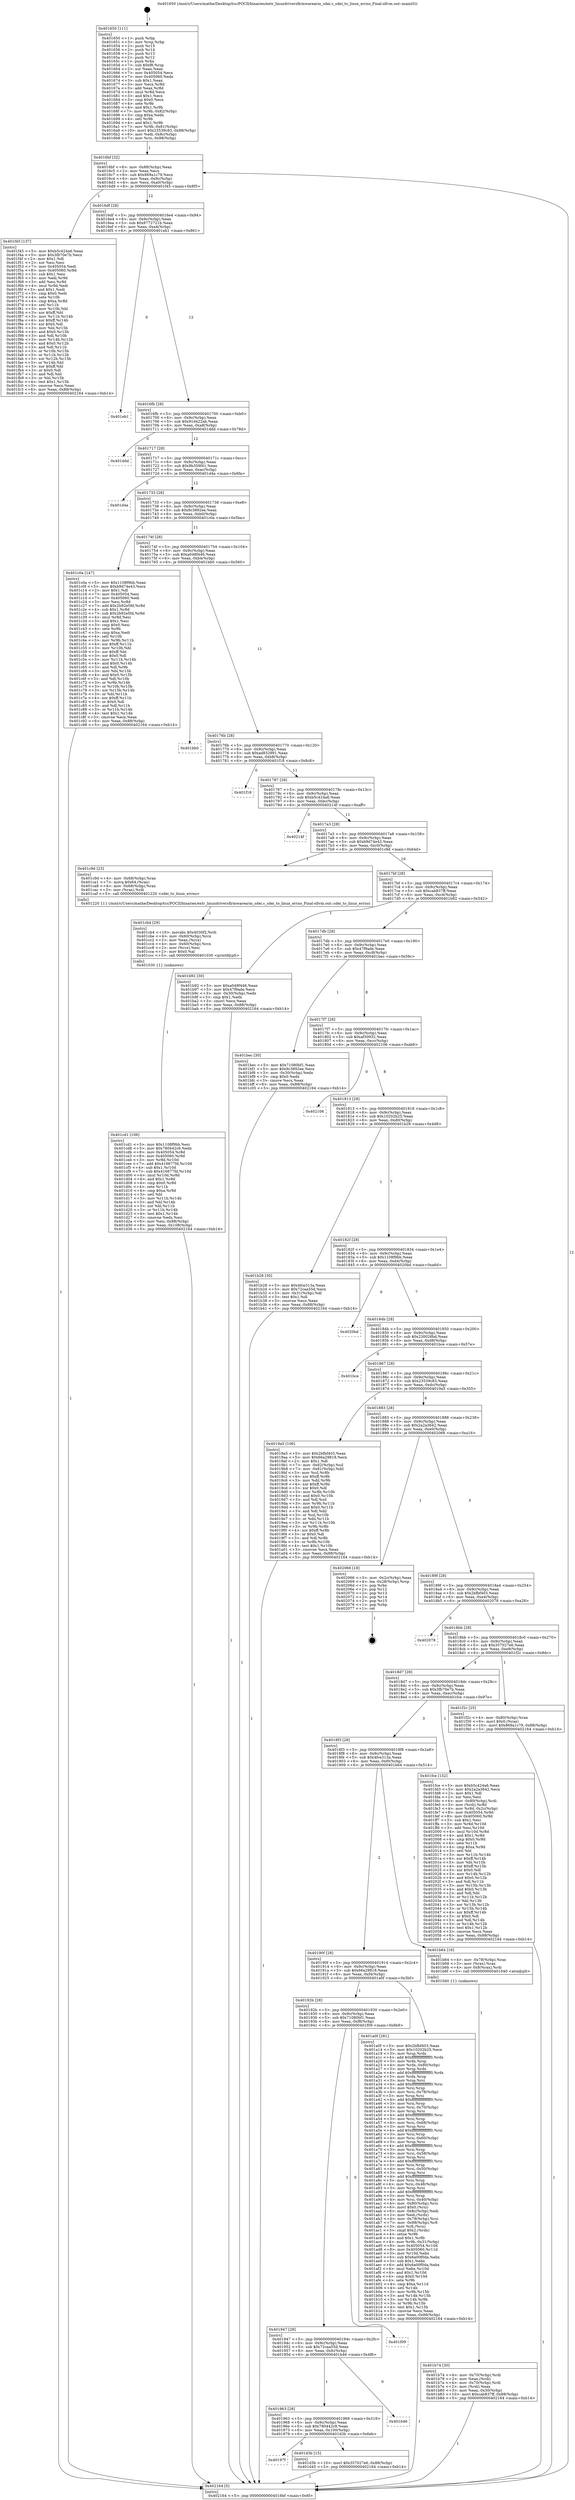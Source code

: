 digraph "0x401650" {
  label = "0x401650 (/mnt/c/Users/mathe/Desktop/tcc/POCII/binaries/extr_linuxdriversfirmwarearm_sdei.c_sdei_to_linux_errno_Final-ollvm.out::main(0))"
  labelloc = "t"
  node[shape=record]

  Entry [label="",width=0.3,height=0.3,shape=circle,fillcolor=black,style=filled]
  "0x4016bf" [label="{
     0x4016bf [32]\l
     | [instrs]\l
     &nbsp;&nbsp;0x4016bf \<+6\>: mov -0x88(%rbp),%eax\l
     &nbsp;&nbsp;0x4016c5 \<+2\>: mov %eax,%ecx\l
     &nbsp;&nbsp;0x4016c7 \<+6\>: sub $0x869a1c79,%ecx\l
     &nbsp;&nbsp;0x4016cd \<+6\>: mov %eax,-0x9c(%rbp)\l
     &nbsp;&nbsp;0x4016d3 \<+6\>: mov %ecx,-0xa0(%rbp)\l
     &nbsp;&nbsp;0x4016d9 \<+6\>: je 0000000000401f45 \<main+0x8f5\>\l
  }"]
  "0x401f45" [label="{
     0x401f45 [137]\l
     | [instrs]\l
     &nbsp;&nbsp;0x401f45 \<+5\>: mov $0xb5c424a6,%eax\l
     &nbsp;&nbsp;0x401f4a \<+5\>: mov $0x3fb70e7b,%ecx\l
     &nbsp;&nbsp;0x401f4f \<+2\>: mov $0x1,%dl\l
     &nbsp;&nbsp;0x401f51 \<+2\>: xor %esi,%esi\l
     &nbsp;&nbsp;0x401f53 \<+7\>: mov 0x405054,%edi\l
     &nbsp;&nbsp;0x401f5a \<+8\>: mov 0x405060,%r8d\l
     &nbsp;&nbsp;0x401f62 \<+3\>: sub $0x1,%esi\l
     &nbsp;&nbsp;0x401f65 \<+3\>: mov %edi,%r9d\l
     &nbsp;&nbsp;0x401f68 \<+3\>: add %esi,%r9d\l
     &nbsp;&nbsp;0x401f6b \<+4\>: imul %r9d,%edi\l
     &nbsp;&nbsp;0x401f6f \<+3\>: and $0x1,%edi\l
     &nbsp;&nbsp;0x401f72 \<+3\>: cmp $0x0,%edi\l
     &nbsp;&nbsp;0x401f75 \<+4\>: sete %r10b\l
     &nbsp;&nbsp;0x401f79 \<+4\>: cmp $0xa,%r8d\l
     &nbsp;&nbsp;0x401f7d \<+4\>: setl %r11b\l
     &nbsp;&nbsp;0x401f81 \<+3\>: mov %r10b,%bl\l
     &nbsp;&nbsp;0x401f84 \<+3\>: xor $0xff,%bl\l
     &nbsp;&nbsp;0x401f87 \<+3\>: mov %r11b,%r14b\l
     &nbsp;&nbsp;0x401f8a \<+4\>: xor $0xff,%r14b\l
     &nbsp;&nbsp;0x401f8e \<+3\>: xor $0x0,%dl\l
     &nbsp;&nbsp;0x401f91 \<+3\>: mov %bl,%r15b\l
     &nbsp;&nbsp;0x401f94 \<+4\>: and $0x0,%r15b\l
     &nbsp;&nbsp;0x401f98 \<+3\>: and %dl,%r10b\l
     &nbsp;&nbsp;0x401f9b \<+3\>: mov %r14b,%r12b\l
     &nbsp;&nbsp;0x401f9e \<+4\>: and $0x0,%r12b\l
     &nbsp;&nbsp;0x401fa2 \<+3\>: and %dl,%r11b\l
     &nbsp;&nbsp;0x401fa5 \<+3\>: or %r10b,%r15b\l
     &nbsp;&nbsp;0x401fa8 \<+3\>: or %r11b,%r12b\l
     &nbsp;&nbsp;0x401fab \<+3\>: xor %r12b,%r15b\l
     &nbsp;&nbsp;0x401fae \<+3\>: or %r14b,%bl\l
     &nbsp;&nbsp;0x401fb1 \<+3\>: xor $0xff,%bl\l
     &nbsp;&nbsp;0x401fb4 \<+3\>: or $0x0,%dl\l
     &nbsp;&nbsp;0x401fb7 \<+2\>: and %dl,%bl\l
     &nbsp;&nbsp;0x401fb9 \<+3\>: or %bl,%r15b\l
     &nbsp;&nbsp;0x401fbc \<+4\>: test $0x1,%r15b\l
     &nbsp;&nbsp;0x401fc0 \<+3\>: cmovne %ecx,%eax\l
     &nbsp;&nbsp;0x401fc3 \<+6\>: mov %eax,-0x88(%rbp)\l
     &nbsp;&nbsp;0x401fc9 \<+5\>: jmp 0000000000402164 \<main+0xb14\>\l
  }"]
  "0x4016df" [label="{
     0x4016df [28]\l
     | [instrs]\l
     &nbsp;&nbsp;0x4016df \<+5\>: jmp 00000000004016e4 \<main+0x94\>\l
     &nbsp;&nbsp;0x4016e4 \<+6\>: mov -0x9c(%rbp),%eax\l
     &nbsp;&nbsp;0x4016ea \<+5\>: sub $0x8772721b,%eax\l
     &nbsp;&nbsp;0x4016ef \<+6\>: mov %eax,-0xa4(%rbp)\l
     &nbsp;&nbsp;0x4016f5 \<+6\>: je 0000000000401eb1 \<main+0x861\>\l
  }"]
  Exit [label="",width=0.3,height=0.3,shape=circle,fillcolor=black,style=filled,peripheries=2]
  "0x401eb1" [label="{
     0x401eb1\l
  }", style=dashed]
  "0x4016fb" [label="{
     0x4016fb [28]\l
     | [instrs]\l
     &nbsp;&nbsp;0x4016fb \<+5\>: jmp 0000000000401700 \<main+0xb0\>\l
     &nbsp;&nbsp;0x401700 \<+6\>: mov -0x9c(%rbp),%eax\l
     &nbsp;&nbsp;0x401706 \<+5\>: sub $0x91d422ab,%eax\l
     &nbsp;&nbsp;0x40170b \<+6\>: mov %eax,-0xa8(%rbp)\l
     &nbsp;&nbsp;0x401711 \<+6\>: je 0000000000401ddd \<main+0x78d\>\l
  }"]
  "0x40197f" [label="{
     0x40197f\l
  }", style=dashed]
  "0x401ddd" [label="{
     0x401ddd\l
  }", style=dashed]
  "0x401717" [label="{
     0x401717 [28]\l
     | [instrs]\l
     &nbsp;&nbsp;0x401717 \<+5\>: jmp 000000000040171c \<main+0xcc\>\l
     &nbsp;&nbsp;0x40171c \<+6\>: mov -0x9c(%rbp),%eax\l
     &nbsp;&nbsp;0x401722 \<+5\>: sub $0x9b359f41,%eax\l
     &nbsp;&nbsp;0x401727 \<+6\>: mov %eax,-0xac(%rbp)\l
     &nbsp;&nbsp;0x40172d \<+6\>: je 0000000000401d4a \<main+0x6fa\>\l
  }"]
  "0x401d3b" [label="{
     0x401d3b [15]\l
     | [instrs]\l
     &nbsp;&nbsp;0x401d3b \<+10\>: movl $0x357027e6,-0x88(%rbp)\l
     &nbsp;&nbsp;0x401d45 \<+5\>: jmp 0000000000402164 \<main+0xb14\>\l
  }"]
  "0x401d4a" [label="{
     0x401d4a\l
  }", style=dashed]
  "0x401733" [label="{
     0x401733 [28]\l
     | [instrs]\l
     &nbsp;&nbsp;0x401733 \<+5\>: jmp 0000000000401738 \<main+0xe8\>\l
     &nbsp;&nbsp;0x401738 \<+6\>: mov -0x9c(%rbp),%eax\l
     &nbsp;&nbsp;0x40173e \<+5\>: sub $0x9c3892ee,%eax\l
     &nbsp;&nbsp;0x401743 \<+6\>: mov %eax,-0xb0(%rbp)\l
     &nbsp;&nbsp;0x401749 \<+6\>: je 0000000000401c0a \<main+0x5ba\>\l
  }"]
  "0x401963" [label="{
     0x401963 [28]\l
     | [instrs]\l
     &nbsp;&nbsp;0x401963 \<+5\>: jmp 0000000000401968 \<main+0x318\>\l
     &nbsp;&nbsp;0x401968 \<+6\>: mov -0x9c(%rbp),%eax\l
     &nbsp;&nbsp;0x40196e \<+5\>: sub $0x780442c9,%eax\l
     &nbsp;&nbsp;0x401973 \<+6\>: mov %eax,-0x100(%rbp)\l
     &nbsp;&nbsp;0x401979 \<+6\>: je 0000000000401d3b \<main+0x6eb\>\l
  }"]
  "0x401c0a" [label="{
     0x401c0a [147]\l
     | [instrs]\l
     &nbsp;&nbsp;0x401c0a \<+5\>: mov $0x1108f9bb,%eax\l
     &nbsp;&nbsp;0x401c0f \<+5\>: mov $0xb9d74e43,%ecx\l
     &nbsp;&nbsp;0x401c14 \<+2\>: mov $0x1,%dl\l
     &nbsp;&nbsp;0x401c16 \<+7\>: mov 0x405054,%esi\l
     &nbsp;&nbsp;0x401c1d \<+7\>: mov 0x405060,%edi\l
     &nbsp;&nbsp;0x401c24 \<+3\>: mov %esi,%r8d\l
     &nbsp;&nbsp;0x401c27 \<+7\>: add $0x2b92e5fd,%r8d\l
     &nbsp;&nbsp;0x401c2e \<+4\>: sub $0x1,%r8d\l
     &nbsp;&nbsp;0x401c32 \<+7\>: sub $0x2b92e5fd,%r8d\l
     &nbsp;&nbsp;0x401c39 \<+4\>: imul %r8d,%esi\l
     &nbsp;&nbsp;0x401c3d \<+3\>: and $0x1,%esi\l
     &nbsp;&nbsp;0x401c40 \<+3\>: cmp $0x0,%esi\l
     &nbsp;&nbsp;0x401c43 \<+4\>: sete %r9b\l
     &nbsp;&nbsp;0x401c47 \<+3\>: cmp $0xa,%edi\l
     &nbsp;&nbsp;0x401c4a \<+4\>: setl %r10b\l
     &nbsp;&nbsp;0x401c4e \<+3\>: mov %r9b,%r11b\l
     &nbsp;&nbsp;0x401c51 \<+4\>: xor $0xff,%r11b\l
     &nbsp;&nbsp;0x401c55 \<+3\>: mov %r10b,%bl\l
     &nbsp;&nbsp;0x401c58 \<+3\>: xor $0xff,%bl\l
     &nbsp;&nbsp;0x401c5b \<+3\>: xor $0x0,%dl\l
     &nbsp;&nbsp;0x401c5e \<+3\>: mov %r11b,%r14b\l
     &nbsp;&nbsp;0x401c61 \<+4\>: and $0x0,%r14b\l
     &nbsp;&nbsp;0x401c65 \<+3\>: and %dl,%r9b\l
     &nbsp;&nbsp;0x401c68 \<+3\>: mov %bl,%r15b\l
     &nbsp;&nbsp;0x401c6b \<+4\>: and $0x0,%r15b\l
     &nbsp;&nbsp;0x401c6f \<+3\>: and %dl,%r10b\l
     &nbsp;&nbsp;0x401c72 \<+3\>: or %r9b,%r14b\l
     &nbsp;&nbsp;0x401c75 \<+3\>: or %r10b,%r15b\l
     &nbsp;&nbsp;0x401c78 \<+3\>: xor %r15b,%r14b\l
     &nbsp;&nbsp;0x401c7b \<+3\>: or %bl,%r11b\l
     &nbsp;&nbsp;0x401c7e \<+4\>: xor $0xff,%r11b\l
     &nbsp;&nbsp;0x401c82 \<+3\>: or $0x0,%dl\l
     &nbsp;&nbsp;0x401c85 \<+3\>: and %dl,%r11b\l
     &nbsp;&nbsp;0x401c88 \<+3\>: or %r11b,%r14b\l
     &nbsp;&nbsp;0x401c8b \<+4\>: test $0x1,%r14b\l
     &nbsp;&nbsp;0x401c8f \<+3\>: cmovne %ecx,%eax\l
     &nbsp;&nbsp;0x401c92 \<+6\>: mov %eax,-0x88(%rbp)\l
     &nbsp;&nbsp;0x401c98 \<+5\>: jmp 0000000000402164 \<main+0xb14\>\l
  }"]
  "0x40174f" [label="{
     0x40174f [28]\l
     | [instrs]\l
     &nbsp;&nbsp;0x40174f \<+5\>: jmp 0000000000401754 \<main+0x104\>\l
     &nbsp;&nbsp;0x401754 \<+6\>: mov -0x9c(%rbp),%eax\l
     &nbsp;&nbsp;0x40175a \<+5\>: sub $0xa048f446,%eax\l
     &nbsp;&nbsp;0x40175f \<+6\>: mov %eax,-0xb4(%rbp)\l
     &nbsp;&nbsp;0x401765 \<+6\>: je 0000000000401bb0 \<main+0x560\>\l
  }"]
  "0x401b46" [label="{
     0x401b46\l
  }", style=dashed]
  "0x401bb0" [label="{
     0x401bb0\l
  }", style=dashed]
  "0x40176b" [label="{
     0x40176b [28]\l
     | [instrs]\l
     &nbsp;&nbsp;0x40176b \<+5\>: jmp 0000000000401770 \<main+0x120\>\l
     &nbsp;&nbsp;0x401770 \<+6\>: mov -0x9c(%rbp),%eax\l
     &nbsp;&nbsp;0x401776 \<+5\>: sub $0xad832991,%eax\l
     &nbsp;&nbsp;0x40177b \<+6\>: mov %eax,-0xb8(%rbp)\l
     &nbsp;&nbsp;0x401781 \<+6\>: je 0000000000401f18 \<main+0x8c8\>\l
  }"]
  "0x401947" [label="{
     0x401947 [28]\l
     | [instrs]\l
     &nbsp;&nbsp;0x401947 \<+5\>: jmp 000000000040194c \<main+0x2fc\>\l
     &nbsp;&nbsp;0x40194c \<+6\>: mov -0x9c(%rbp),%eax\l
     &nbsp;&nbsp;0x401952 \<+5\>: sub $0x72caa55d,%eax\l
     &nbsp;&nbsp;0x401957 \<+6\>: mov %eax,-0xfc(%rbp)\l
     &nbsp;&nbsp;0x40195d \<+6\>: je 0000000000401b46 \<main+0x4f6\>\l
  }"]
  "0x401f18" [label="{
     0x401f18\l
  }", style=dashed]
  "0x401787" [label="{
     0x401787 [28]\l
     | [instrs]\l
     &nbsp;&nbsp;0x401787 \<+5\>: jmp 000000000040178c \<main+0x13c\>\l
     &nbsp;&nbsp;0x40178c \<+6\>: mov -0x9c(%rbp),%eax\l
     &nbsp;&nbsp;0x401792 \<+5\>: sub $0xb5c424a6,%eax\l
     &nbsp;&nbsp;0x401797 \<+6\>: mov %eax,-0xbc(%rbp)\l
     &nbsp;&nbsp;0x40179d \<+6\>: je 000000000040214f \<main+0xaff\>\l
  }"]
  "0x401f09" [label="{
     0x401f09\l
  }", style=dashed]
  "0x40214f" [label="{
     0x40214f\l
  }", style=dashed]
  "0x4017a3" [label="{
     0x4017a3 [28]\l
     | [instrs]\l
     &nbsp;&nbsp;0x4017a3 \<+5\>: jmp 00000000004017a8 \<main+0x158\>\l
     &nbsp;&nbsp;0x4017a8 \<+6\>: mov -0x9c(%rbp),%eax\l
     &nbsp;&nbsp;0x4017ae \<+5\>: sub $0xb9d74e43,%eax\l
     &nbsp;&nbsp;0x4017b3 \<+6\>: mov %eax,-0xc0(%rbp)\l
     &nbsp;&nbsp;0x4017b9 \<+6\>: je 0000000000401c9d \<main+0x64d\>\l
  }"]
  "0x401cd1" [label="{
     0x401cd1 [106]\l
     | [instrs]\l
     &nbsp;&nbsp;0x401cd1 \<+5\>: mov $0x1108f9bb,%esi\l
     &nbsp;&nbsp;0x401cd6 \<+5\>: mov $0x780442c9,%edx\l
     &nbsp;&nbsp;0x401cdb \<+8\>: mov 0x405054,%r8d\l
     &nbsp;&nbsp;0x401ce3 \<+8\>: mov 0x405060,%r9d\l
     &nbsp;&nbsp;0x401ceb \<+3\>: mov %r8d,%r10d\l
     &nbsp;&nbsp;0x401cee \<+7\>: add $0x416677fd,%r10d\l
     &nbsp;&nbsp;0x401cf5 \<+4\>: sub $0x1,%r10d\l
     &nbsp;&nbsp;0x401cf9 \<+7\>: sub $0x416677fd,%r10d\l
     &nbsp;&nbsp;0x401d00 \<+4\>: imul %r10d,%r8d\l
     &nbsp;&nbsp;0x401d04 \<+4\>: and $0x1,%r8d\l
     &nbsp;&nbsp;0x401d08 \<+4\>: cmp $0x0,%r8d\l
     &nbsp;&nbsp;0x401d0c \<+4\>: sete %r11b\l
     &nbsp;&nbsp;0x401d10 \<+4\>: cmp $0xa,%r9d\l
     &nbsp;&nbsp;0x401d14 \<+3\>: setl %bl\l
     &nbsp;&nbsp;0x401d17 \<+3\>: mov %r11b,%r14b\l
     &nbsp;&nbsp;0x401d1a \<+3\>: and %bl,%r14b\l
     &nbsp;&nbsp;0x401d1d \<+3\>: xor %bl,%r11b\l
     &nbsp;&nbsp;0x401d20 \<+3\>: or %r11b,%r14b\l
     &nbsp;&nbsp;0x401d23 \<+4\>: test $0x1,%r14b\l
     &nbsp;&nbsp;0x401d27 \<+3\>: cmovne %edx,%esi\l
     &nbsp;&nbsp;0x401d2a \<+6\>: mov %esi,-0x88(%rbp)\l
     &nbsp;&nbsp;0x401d30 \<+6\>: mov %eax,-0x108(%rbp)\l
     &nbsp;&nbsp;0x401d36 \<+5\>: jmp 0000000000402164 \<main+0xb14\>\l
  }"]
  "0x401c9d" [label="{
     0x401c9d [23]\l
     | [instrs]\l
     &nbsp;&nbsp;0x401c9d \<+4\>: mov -0x68(%rbp),%rax\l
     &nbsp;&nbsp;0x401ca1 \<+7\>: movq $0x64,(%rax)\l
     &nbsp;&nbsp;0x401ca8 \<+4\>: mov -0x68(%rbp),%rax\l
     &nbsp;&nbsp;0x401cac \<+3\>: mov (%rax),%rdi\l
     &nbsp;&nbsp;0x401caf \<+5\>: call 0000000000401220 \<sdei_to_linux_errno\>\l
     | [calls]\l
     &nbsp;&nbsp;0x401220 \{1\} (/mnt/c/Users/mathe/Desktop/tcc/POCII/binaries/extr_linuxdriversfirmwarearm_sdei.c_sdei_to_linux_errno_Final-ollvm.out::sdei_to_linux_errno)\l
  }"]
  "0x4017bf" [label="{
     0x4017bf [28]\l
     | [instrs]\l
     &nbsp;&nbsp;0x4017bf \<+5\>: jmp 00000000004017c4 \<main+0x174\>\l
     &nbsp;&nbsp;0x4017c4 \<+6\>: mov -0x9c(%rbp),%eax\l
     &nbsp;&nbsp;0x4017ca \<+5\>: sub $0xcab837ff,%eax\l
     &nbsp;&nbsp;0x4017cf \<+6\>: mov %eax,-0xc4(%rbp)\l
     &nbsp;&nbsp;0x4017d5 \<+6\>: je 0000000000401b92 \<main+0x542\>\l
  }"]
  "0x401cb4" [label="{
     0x401cb4 [29]\l
     | [instrs]\l
     &nbsp;&nbsp;0x401cb4 \<+10\>: movabs $0x4030f2,%rdi\l
     &nbsp;&nbsp;0x401cbe \<+4\>: mov -0x60(%rbp),%rcx\l
     &nbsp;&nbsp;0x401cc2 \<+2\>: mov %eax,(%rcx)\l
     &nbsp;&nbsp;0x401cc4 \<+4\>: mov -0x60(%rbp),%rcx\l
     &nbsp;&nbsp;0x401cc8 \<+2\>: mov (%rcx),%esi\l
     &nbsp;&nbsp;0x401cca \<+2\>: mov $0x0,%al\l
     &nbsp;&nbsp;0x401ccc \<+5\>: call 0000000000401030 \<printf@plt\>\l
     | [calls]\l
     &nbsp;&nbsp;0x401030 \{1\} (unknown)\l
  }"]
  "0x401b92" [label="{
     0x401b92 [30]\l
     | [instrs]\l
     &nbsp;&nbsp;0x401b92 \<+5\>: mov $0xa048f446,%eax\l
     &nbsp;&nbsp;0x401b97 \<+5\>: mov $0x47f9ade,%ecx\l
     &nbsp;&nbsp;0x401b9c \<+3\>: mov -0x30(%rbp),%edx\l
     &nbsp;&nbsp;0x401b9f \<+3\>: cmp $0x1,%edx\l
     &nbsp;&nbsp;0x401ba2 \<+3\>: cmovl %ecx,%eax\l
     &nbsp;&nbsp;0x401ba5 \<+6\>: mov %eax,-0x88(%rbp)\l
     &nbsp;&nbsp;0x401bab \<+5\>: jmp 0000000000402164 \<main+0xb14\>\l
  }"]
  "0x4017db" [label="{
     0x4017db [28]\l
     | [instrs]\l
     &nbsp;&nbsp;0x4017db \<+5\>: jmp 00000000004017e0 \<main+0x190\>\l
     &nbsp;&nbsp;0x4017e0 \<+6\>: mov -0x9c(%rbp),%eax\l
     &nbsp;&nbsp;0x4017e6 \<+5\>: sub $0x47f9ade,%eax\l
     &nbsp;&nbsp;0x4017eb \<+6\>: mov %eax,-0xc8(%rbp)\l
     &nbsp;&nbsp;0x4017f1 \<+6\>: je 0000000000401bec \<main+0x59c\>\l
  }"]
  "0x401b74" [label="{
     0x401b74 [30]\l
     | [instrs]\l
     &nbsp;&nbsp;0x401b74 \<+4\>: mov -0x70(%rbp),%rdi\l
     &nbsp;&nbsp;0x401b78 \<+2\>: mov %eax,(%rdi)\l
     &nbsp;&nbsp;0x401b7a \<+4\>: mov -0x70(%rbp),%rdi\l
     &nbsp;&nbsp;0x401b7e \<+2\>: mov (%rdi),%eax\l
     &nbsp;&nbsp;0x401b80 \<+3\>: mov %eax,-0x30(%rbp)\l
     &nbsp;&nbsp;0x401b83 \<+10\>: movl $0xcab837ff,-0x88(%rbp)\l
     &nbsp;&nbsp;0x401b8d \<+5\>: jmp 0000000000402164 \<main+0xb14\>\l
  }"]
  "0x401bec" [label="{
     0x401bec [30]\l
     | [instrs]\l
     &nbsp;&nbsp;0x401bec \<+5\>: mov $0x71080bf1,%eax\l
     &nbsp;&nbsp;0x401bf1 \<+5\>: mov $0x9c3892ee,%ecx\l
     &nbsp;&nbsp;0x401bf6 \<+3\>: mov -0x30(%rbp),%edx\l
     &nbsp;&nbsp;0x401bf9 \<+3\>: cmp $0x0,%edx\l
     &nbsp;&nbsp;0x401bfc \<+3\>: cmove %ecx,%eax\l
     &nbsp;&nbsp;0x401bff \<+6\>: mov %eax,-0x88(%rbp)\l
     &nbsp;&nbsp;0x401c05 \<+5\>: jmp 0000000000402164 \<main+0xb14\>\l
  }"]
  "0x4017f7" [label="{
     0x4017f7 [28]\l
     | [instrs]\l
     &nbsp;&nbsp;0x4017f7 \<+5\>: jmp 00000000004017fc \<main+0x1ac\>\l
     &nbsp;&nbsp;0x4017fc \<+6\>: mov -0x9c(%rbp),%eax\l
     &nbsp;&nbsp;0x401802 \<+5\>: sub $0xaf30932,%eax\l
     &nbsp;&nbsp;0x401807 \<+6\>: mov %eax,-0xcc(%rbp)\l
     &nbsp;&nbsp;0x40180d \<+6\>: je 0000000000402106 \<main+0xab6\>\l
  }"]
  "0x40192b" [label="{
     0x40192b [28]\l
     | [instrs]\l
     &nbsp;&nbsp;0x40192b \<+5\>: jmp 0000000000401930 \<main+0x2e0\>\l
     &nbsp;&nbsp;0x401930 \<+6\>: mov -0x9c(%rbp),%eax\l
     &nbsp;&nbsp;0x401936 \<+5\>: sub $0x71080bf1,%eax\l
     &nbsp;&nbsp;0x40193b \<+6\>: mov %eax,-0xf8(%rbp)\l
     &nbsp;&nbsp;0x401941 \<+6\>: je 0000000000401f09 \<main+0x8b9\>\l
  }"]
  "0x402106" [label="{
     0x402106\l
  }", style=dashed]
  "0x401813" [label="{
     0x401813 [28]\l
     | [instrs]\l
     &nbsp;&nbsp;0x401813 \<+5\>: jmp 0000000000401818 \<main+0x1c8\>\l
     &nbsp;&nbsp;0x401818 \<+6\>: mov -0x9c(%rbp),%eax\l
     &nbsp;&nbsp;0x40181e \<+5\>: sub $0x10202b25,%eax\l
     &nbsp;&nbsp;0x401823 \<+6\>: mov %eax,-0xd0(%rbp)\l
     &nbsp;&nbsp;0x401829 \<+6\>: je 0000000000401b28 \<main+0x4d8\>\l
  }"]
  "0x401a0f" [label="{
     0x401a0f [281]\l
     | [instrs]\l
     &nbsp;&nbsp;0x401a0f \<+5\>: mov $0x2bfbf403,%eax\l
     &nbsp;&nbsp;0x401a14 \<+5\>: mov $0x10202b25,%ecx\l
     &nbsp;&nbsp;0x401a19 \<+3\>: mov %rsp,%rdx\l
     &nbsp;&nbsp;0x401a1c \<+4\>: add $0xfffffffffffffff0,%rdx\l
     &nbsp;&nbsp;0x401a20 \<+3\>: mov %rdx,%rsp\l
     &nbsp;&nbsp;0x401a23 \<+4\>: mov %rdx,-0x80(%rbp)\l
     &nbsp;&nbsp;0x401a27 \<+3\>: mov %rsp,%rdx\l
     &nbsp;&nbsp;0x401a2a \<+4\>: add $0xfffffffffffffff0,%rdx\l
     &nbsp;&nbsp;0x401a2e \<+3\>: mov %rdx,%rsp\l
     &nbsp;&nbsp;0x401a31 \<+3\>: mov %rsp,%rsi\l
     &nbsp;&nbsp;0x401a34 \<+4\>: add $0xfffffffffffffff0,%rsi\l
     &nbsp;&nbsp;0x401a38 \<+3\>: mov %rsi,%rsp\l
     &nbsp;&nbsp;0x401a3b \<+4\>: mov %rsi,-0x78(%rbp)\l
     &nbsp;&nbsp;0x401a3f \<+3\>: mov %rsp,%rsi\l
     &nbsp;&nbsp;0x401a42 \<+4\>: add $0xfffffffffffffff0,%rsi\l
     &nbsp;&nbsp;0x401a46 \<+3\>: mov %rsi,%rsp\l
     &nbsp;&nbsp;0x401a49 \<+4\>: mov %rsi,-0x70(%rbp)\l
     &nbsp;&nbsp;0x401a4d \<+3\>: mov %rsp,%rsi\l
     &nbsp;&nbsp;0x401a50 \<+4\>: add $0xfffffffffffffff0,%rsi\l
     &nbsp;&nbsp;0x401a54 \<+3\>: mov %rsi,%rsp\l
     &nbsp;&nbsp;0x401a57 \<+4\>: mov %rsi,-0x68(%rbp)\l
     &nbsp;&nbsp;0x401a5b \<+3\>: mov %rsp,%rsi\l
     &nbsp;&nbsp;0x401a5e \<+4\>: add $0xfffffffffffffff0,%rsi\l
     &nbsp;&nbsp;0x401a62 \<+3\>: mov %rsi,%rsp\l
     &nbsp;&nbsp;0x401a65 \<+4\>: mov %rsi,-0x60(%rbp)\l
     &nbsp;&nbsp;0x401a69 \<+3\>: mov %rsp,%rsi\l
     &nbsp;&nbsp;0x401a6c \<+4\>: add $0xfffffffffffffff0,%rsi\l
     &nbsp;&nbsp;0x401a70 \<+3\>: mov %rsi,%rsp\l
     &nbsp;&nbsp;0x401a73 \<+4\>: mov %rsi,-0x58(%rbp)\l
     &nbsp;&nbsp;0x401a77 \<+3\>: mov %rsp,%rsi\l
     &nbsp;&nbsp;0x401a7a \<+4\>: add $0xfffffffffffffff0,%rsi\l
     &nbsp;&nbsp;0x401a7e \<+3\>: mov %rsi,%rsp\l
     &nbsp;&nbsp;0x401a81 \<+4\>: mov %rsi,-0x50(%rbp)\l
     &nbsp;&nbsp;0x401a85 \<+3\>: mov %rsp,%rsi\l
     &nbsp;&nbsp;0x401a88 \<+4\>: add $0xfffffffffffffff0,%rsi\l
     &nbsp;&nbsp;0x401a8c \<+3\>: mov %rsi,%rsp\l
     &nbsp;&nbsp;0x401a8f \<+4\>: mov %rsi,-0x48(%rbp)\l
     &nbsp;&nbsp;0x401a93 \<+3\>: mov %rsp,%rsi\l
     &nbsp;&nbsp;0x401a96 \<+4\>: add $0xfffffffffffffff0,%rsi\l
     &nbsp;&nbsp;0x401a9a \<+3\>: mov %rsi,%rsp\l
     &nbsp;&nbsp;0x401a9d \<+4\>: mov %rsi,-0x40(%rbp)\l
     &nbsp;&nbsp;0x401aa1 \<+4\>: mov -0x80(%rbp),%rsi\l
     &nbsp;&nbsp;0x401aa5 \<+6\>: movl $0x0,(%rsi)\l
     &nbsp;&nbsp;0x401aab \<+6\>: mov -0x8c(%rbp),%edi\l
     &nbsp;&nbsp;0x401ab1 \<+2\>: mov %edi,(%rdx)\l
     &nbsp;&nbsp;0x401ab3 \<+4\>: mov -0x78(%rbp),%rsi\l
     &nbsp;&nbsp;0x401ab7 \<+7\>: mov -0x98(%rbp),%r8\l
     &nbsp;&nbsp;0x401abe \<+3\>: mov %r8,(%rsi)\l
     &nbsp;&nbsp;0x401ac1 \<+3\>: cmpl $0x2,(%rdx)\l
     &nbsp;&nbsp;0x401ac4 \<+4\>: setne %r9b\l
     &nbsp;&nbsp;0x401ac8 \<+4\>: and $0x1,%r9b\l
     &nbsp;&nbsp;0x401acc \<+4\>: mov %r9b,-0x31(%rbp)\l
     &nbsp;&nbsp;0x401ad0 \<+8\>: mov 0x405054,%r10d\l
     &nbsp;&nbsp;0x401ad8 \<+8\>: mov 0x405060,%r11d\l
     &nbsp;&nbsp;0x401ae0 \<+3\>: mov %r10d,%ebx\l
     &nbsp;&nbsp;0x401ae3 \<+6\>: sub $0x6a00f0da,%ebx\l
     &nbsp;&nbsp;0x401ae9 \<+3\>: sub $0x1,%ebx\l
     &nbsp;&nbsp;0x401aec \<+6\>: add $0x6a00f0da,%ebx\l
     &nbsp;&nbsp;0x401af2 \<+4\>: imul %ebx,%r10d\l
     &nbsp;&nbsp;0x401af6 \<+4\>: and $0x1,%r10d\l
     &nbsp;&nbsp;0x401afa \<+4\>: cmp $0x0,%r10d\l
     &nbsp;&nbsp;0x401afe \<+4\>: sete %r9b\l
     &nbsp;&nbsp;0x401b02 \<+4\>: cmp $0xa,%r11d\l
     &nbsp;&nbsp;0x401b06 \<+4\>: setl %r14b\l
     &nbsp;&nbsp;0x401b0a \<+3\>: mov %r9b,%r15b\l
     &nbsp;&nbsp;0x401b0d \<+3\>: and %r14b,%r15b\l
     &nbsp;&nbsp;0x401b10 \<+3\>: xor %r14b,%r9b\l
     &nbsp;&nbsp;0x401b13 \<+3\>: or %r9b,%r15b\l
     &nbsp;&nbsp;0x401b16 \<+4\>: test $0x1,%r15b\l
     &nbsp;&nbsp;0x401b1a \<+3\>: cmovne %ecx,%eax\l
     &nbsp;&nbsp;0x401b1d \<+6\>: mov %eax,-0x88(%rbp)\l
     &nbsp;&nbsp;0x401b23 \<+5\>: jmp 0000000000402164 \<main+0xb14\>\l
  }"]
  "0x401b28" [label="{
     0x401b28 [30]\l
     | [instrs]\l
     &nbsp;&nbsp;0x401b28 \<+5\>: mov $0x4fce313a,%eax\l
     &nbsp;&nbsp;0x401b2d \<+5\>: mov $0x72caa55d,%ecx\l
     &nbsp;&nbsp;0x401b32 \<+3\>: mov -0x31(%rbp),%dl\l
     &nbsp;&nbsp;0x401b35 \<+3\>: test $0x1,%dl\l
     &nbsp;&nbsp;0x401b38 \<+3\>: cmovne %ecx,%eax\l
     &nbsp;&nbsp;0x401b3b \<+6\>: mov %eax,-0x88(%rbp)\l
     &nbsp;&nbsp;0x401b41 \<+5\>: jmp 0000000000402164 \<main+0xb14\>\l
  }"]
  "0x40182f" [label="{
     0x40182f [28]\l
     | [instrs]\l
     &nbsp;&nbsp;0x40182f \<+5\>: jmp 0000000000401834 \<main+0x1e4\>\l
     &nbsp;&nbsp;0x401834 \<+6\>: mov -0x9c(%rbp),%eax\l
     &nbsp;&nbsp;0x40183a \<+5\>: sub $0x1108f9bb,%eax\l
     &nbsp;&nbsp;0x40183f \<+6\>: mov %eax,-0xd4(%rbp)\l
     &nbsp;&nbsp;0x401845 \<+6\>: je 00000000004020bd \<main+0xa6d\>\l
  }"]
  "0x40190f" [label="{
     0x40190f [28]\l
     | [instrs]\l
     &nbsp;&nbsp;0x40190f \<+5\>: jmp 0000000000401914 \<main+0x2c4\>\l
     &nbsp;&nbsp;0x401914 \<+6\>: mov -0x9c(%rbp),%eax\l
     &nbsp;&nbsp;0x40191a \<+5\>: sub $0x66a29818,%eax\l
     &nbsp;&nbsp;0x40191f \<+6\>: mov %eax,-0xf4(%rbp)\l
     &nbsp;&nbsp;0x401925 \<+6\>: je 0000000000401a0f \<main+0x3bf\>\l
  }"]
  "0x4020bd" [label="{
     0x4020bd\l
  }", style=dashed]
  "0x40184b" [label="{
     0x40184b [28]\l
     | [instrs]\l
     &nbsp;&nbsp;0x40184b \<+5\>: jmp 0000000000401850 \<main+0x200\>\l
     &nbsp;&nbsp;0x401850 \<+6\>: mov -0x9c(%rbp),%eax\l
     &nbsp;&nbsp;0x401856 \<+5\>: sub $0x230026bd,%eax\l
     &nbsp;&nbsp;0x40185b \<+6\>: mov %eax,-0xd8(%rbp)\l
     &nbsp;&nbsp;0x401861 \<+6\>: je 0000000000401bce \<main+0x57e\>\l
  }"]
  "0x401b64" [label="{
     0x401b64 [16]\l
     | [instrs]\l
     &nbsp;&nbsp;0x401b64 \<+4\>: mov -0x78(%rbp),%rax\l
     &nbsp;&nbsp;0x401b68 \<+3\>: mov (%rax),%rax\l
     &nbsp;&nbsp;0x401b6b \<+4\>: mov 0x8(%rax),%rdi\l
     &nbsp;&nbsp;0x401b6f \<+5\>: call 0000000000401040 \<atoi@plt\>\l
     | [calls]\l
     &nbsp;&nbsp;0x401040 \{1\} (unknown)\l
  }"]
  "0x401bce" [label="{
     0x401bce\l
  }", style=dashed]
  "0x401867" [label="{
     0x401867 [28]\l
     | [instrs]\l
     &nbsp;&nbsp;0x401867 \<+5\>: jmp 000000000040186c \<main+0x21c\>\l
     &nbsp;&nbsp;0x40186c \<+6\>: mov -0x9c(%rbp),%eax\l
     &nbsp;&nbsp;0x401872 \<+5\>: sub $0x23539c83,%eax\l
     &nbsp;&nbsp;0x401877 \<+6\>: mov %eax,-0xdc(%rbp)\l
     &nbsp;&nbsp;0x40187d \<+6\>: je 00000000004019a5 \<main+0x355\>\l
  }"]
  "0x4018f3" [label="{
     0x4018f3 [28]\l
     | [instrs]\l
     &nbsp;&nbsp;0x4018f3 \<+5\>: jmp 00000000004018f8 \<main+0x2a8\>\l
     &nbsp;&nbsp;0x4018f8 \<+6\>: mov -0x9c(%rbp),%eax\l
     &nbsp;&nbsp;0x4018fe \<+5\>: sub $0x4fce313a,%eax\l
     &nbsp;&nbsp;0x401903 \<+6\>: mov %eax,-0xf0(%rbp)\l
     &nbsp;&nbsp;0x401909 \<+6\>: je 0000000000401b64 \<main+0x514\>\l
  }"]
  "0x4019a5" [label="{
     0x4019a5 [106]\l
     | [instrs]\l
     &nbsp;&nbsp;0x4019a5 \<+5\>: mov $0x2bfbf403,%eax\l
     &nbsp;&nbsp;0x4019aa \<+5\>: mov $0x66a29818,%ecx\l
     &nbsp;&nbsp;0x4019af \<+2\>: mov $0x1,%dl\l
     &nbsp;&nbsp;0x4019b1 \<+7\>: mov -0x82(%rbp),%sil\l
     &nbsp;&nbsp;0x4019b8 \<+7\>: mov -0x81(%rbp),%dil\l
     &nbsp;&nbsp;0x4019bf \<+3\>: mov %sil,%r8b\l
     &nbsp;&nbsp;0x4019c2 \<+4\>: xor $0xff,%r8b\l
     &nbsp;&nbsp;0x4019c6 \<+3\>: mov %dil,%r9b\l
     &nbsp;&nbsp;0x4019c9 \<+4\>: xor $0xff,%r9b\l
     &nbsp;&nbsp;0x4019cd \<+3\>: xor $0x0,%dl\l
     &nbsp;&nbsp;0x4019d0 \<+3\>: mov %r8b,%r10b\l
     &nbsp;&nbsp;0x4019d3 \<+4\>: and $0x0,%r10b\l
     &nbsp;&nbsp;0x4019d7 \<+3\>: and %dl,%sil\l
     &nbsp;&nbsp;0x4019da \<+3\>: mov %r9b,%r11b\l
     &nbsp;&nbsp;0x4019dd \<+4\>: and $0x0,%r11b\l
     &nbsp;&nbsp;0x4019e1 \<+3\>: and %dl,%dil\l
     &nbsp;&nbsp;0x4019e4 \<+3\>: or %sil,%r10b\l
     &nbsp;&nbsp;0x4019e7 \<+3\>: or %dil,%r11b\l
     &nbsp;&nbsp;0x4019ea \<+3\>: xor %r11b,%r10b\l
     &nbsp;&nbsp;0x4019ed \<+3\>: or %r9b,%r8b\l
     &nbsp;&nbsp;0x4019f0 \<+4\>: xor $0xff,%r8b\l
     &nbsp;&nbsp;0x4019f4 \<+3\>: or $0x0,%dl\l
     &nbsp;&nbsp;0x4019f7 \<+3\>: and %dl,%r8b\l
     &nbsp;&nbsp;0x4019fa \<+3\>: or %r8b,%r10b\l
     &nbsp;&nbsp;0x4019fd \<+4\>: test $0x1,%r10b\l
     &nbsp;&nbsp;0x401a01 \<+3\>: cmovne %ecx,%eax\l
     &nbsp;&nbsp;0x401a04 \<+6\>: mov %eax,-0x88(%rbp)\l
     &nbsp;&nbsp;0x401a0a \<+5\>: jmp 0000000000402164 \<main+0xb14\>\l
  }"]
  "0x401883" [label="{
     0x401883 [28]\l
     | [instrs]\l
     &nbsp;&nbsp;0x401883 \<+5\>: jmp 0000000000401888 \<main+0x238\>\l
     &nbsp;&nbsp;0x401888 \<+6\>: mov -0x9c(%rbp),%eax\l
     &nbsp;&nbsp;0x40188e \<+5\>: sub $0x2a2a3642,%eax\l
     &nbsp;&nbsp;0x401893 \<+6\>: mov %eax,-0xe0(%rbp)\l
     &nbsp;&nbsp;0x401899 \<+6\>: je 0000000000402066 \<main+0xa16\>\l
  }"]
  "0x402164" [label="{
     0x402164 [5]\l
     | [instrs]\l
     &nbsp;&nbsp;0x402164 \<+5\>: jmp 00000000004016bf \<main+0x6f\>\l
  }"]
  "0x401650" [label="{
     0x401650 [111]\l
     | [instrs]\l
     &nbsp;&nbsp;0x401650 \<+1\>: push %rbp\l
     &nbsp;&nbsp;0x401651 \<+3\>: mov %rsp,%rbp\l
     &nbsp;&nbsp;0x401654 \<+2\>: push %r15\l
     &nbsp;&nbsp;0x401656 \<+2\>: push %r14\l
     &nbsp;&nbsp;0x401658 \<+2\>: push %r13\l
     &nbsp;&nbsp;0x40165a \<+2\>: push %r12\l
     &nbsp;&nbsp;0x40165c \<+1\>: push %rbx\l
     &nbsp;&nbsp;0x40165d \<+7\>: sub $0xf8,%rsp\l
     &nbsp;&nbsp;0x401664 \<+2\>: xor %eax,%eax\l
     &nbsp;&nbsp;0x401666 \<+7\>: mov 0x405054,%ecx\l
     &nbsp;&nbsp;0x40166d \<+7\>: mov 0x405060,%edx\l
     &nbsp;&nbsp;0x401674 \<+3\>: sub $0x1,%eax\l
     &nbsp;&nbsp;0x401677 \<+3\>: mov %ecx,%r8d\l
     &nbsp;&nbsp;0x40167a \<+3\>: add %eax,%r8d\l
     &nbsp;&nbsp;0x40167d \<+4\>: imul %r8d,%ecx\l
     &nbsp;&nbsp;0x401681 \<+3\>: and $0x1,%ecx\l
     &nbsp;&nbsp;0x401684 \<+3\>: cmp $0x0,%ecx\l
     &nbsp;&nbsp;0x401687 \<+4\>: sete %r9b\l
     &nbsp;&nbsp;0x40168b \<+4\>: and $0x1,%r9b\l
     &nbsp;&nbsp;0x40168f \<+7\>: mov %r9b,-0x82(%rbp)\l
     &nbsp;&nbsp;0x401696 \<+3\>: cmp $0xa,%edx\l
     &nbsp;&nbsp;0x401699 \<+4\>: setl %r9b\l
     &nbsp;&nbsp;0x40169d \<+4\>: and $0x1,%r9b\l
     &nbsp;&nbsp;0x4016a1 \<+7\>: mov %r9b,-0x81(%rbp)\l
     &nbsp;&nbsp;0x4016a8 \<+10\>: movl $0x23539c83,-0x88(%rbp)\l
     &nbsp;&nbsp;0x4016b2 \<+6\>: mov %edi,-0x8c(%rbp)\l
     &nbsp;&nbsp;0x4016b8 \<+7\>: mov %rsi,-0x98(%rbp)\l
  }"]
  "0x401fce" [label="{
     0x401fce [152]\l
     | [instrs]\l
     &nbsp;&nbsp;0x401fce \<+5\>: mov $0xb5c424a6,%eax\l
     &nbsp;&nbsp;0x401fd3 \<+5\>: mov $0x2a2a3642,%ecx\l
     &nbsp;&nbsp;0x401fd8 \<+2\>: mov $0x1,%dl\l
     &nbsp;&nbsp;0x401fda \<+2\>: xor %esi,%esi\l
     &nbsp;&nbsp;0x401fdc \<+4\>: mov -0x80(%rbp),%rdi\l
     &nbsp;&nbsp;0x401fe0 \<+3\>: mov (%rdi),%r8d\l
     &nbsp;&nbsp;0x401fe3 \<+4\>: mov %r8d,-0x2c(%rbp)\l
     &nbsp;&nbsp;0x401fe7 \<+8\>: mov 0x405054,%r8d\l
     &nbsp;&nbsp;0x401fef \<+8\>: mov 0x405060,%r9d\l
     &nbsp;&nbsp;0x401ff7 \<+3\>: sub $0x1,%esi\l
     &nbsp;&nbsp;0x401ffa \<+3\>: mov %r8d,%r10d\l
     &nbsp;&nbsp;0x401ffd \<+3\>: add %esi,%r10d\l
     &nbsp;&nbsp;0x402000 \<+4\>: imul %r10d,%r8d\l
     &nbsp;&nbsp;0x402004 \<+4\>: and $0x1,%r8d\l
     &nbsp;&nbsp;0x402008 \<+4\>: cmp $0x0,%r8d\l
     &nbsp;&nbsp;0x40200c \<+4\>: sete %r11b\l
     &nbsp;&nbsp;0x402010 \<+4\>: cmp $0xa,%r9d\l
     &nbsp;&nbsp;0x402014 \<+3\>: setl %bl\l
     &nbsp;&nbsp;0x402017 \<+3\>: mov %r11b,%r14b\l
     &nbsp;&nbsp;0x40201a \<+4\>: xor $0xff,%r14b\l
     &nbsp;&nbsp;0x40201e \<+3\>: mov %bl,%r15b\l
     &nbsp;&nbsp;0x402021 \<+4\>: xor $0xff,%r15b\l
     &nbsp;&nbsp;0x402025 \<+3\>: xor $0x0,%dl\l
     &nbsp;&nbsp;0x402028 \<+3\>: mov %r14b,%r12b\l
     &nbsp;&nbsp;0x40202b \<+4\>: and $0x0,%r12b\l
     &nbsp;&nbsp;0x40202f \<+3\>: and %dl,%r11b\l
     &nbsp;&nbsp;0x402032 \<+3\>: mov %r15b,%r13b\l
     &nbsp;&nbsp;0x402035 \<+4\>: and $0x0,%r13b\l
     &nbsp;&nbsp;0x402039 \<+2\>: and %dl,%bl\l
     &nbsp;&nbsp;0x40203b \<+3\>: or %r11b,%r12b\l
     &nbsp;&nbsp;0x40203e \<+3\>: or %bl,%r13b\l
     &nbsp;&nbsp;0x402041 \<+3\>: xor %r13b,%r12b\l
     &nbsp;&nbsp;0x402044 \<+3\>: or %r15b,%r14b\l
     &nbsp;&nbsp;0x402047 \<+4\>: xor $0xff,%r14b\l
     &nbsp;&nbsp;0x40204b \<+3\>: or $0x0,%dl\l
     &nbsp;&nbsp;0x40204e \<+3\>: and %dl,%r14b\l
     &nbsp;&nbsp;0x402051 \<+3\>: or %r14b,%r12b\l
     &nbsp;&nbsp;0x402054 \<+4\>: test $0x1,%r12b\l
     &nbsp;&nbsp;0x402058 \<+3\>: cmovne %ecx,%eax\l
     &nbsp;&nbsp;0x40205b \<+6\>: mov %eax,-0x88(%rbp)\l
     &nbsp;&nbsp;0x402061 \<+5\>: jmp 0000000000402164 \<main+0xb14\>\l
  }"]
  "0x402066" [label="{
     0x402066 [18]\l
     | [instrs]\l
     &nbsp;&nbsp;0x402066 \<+3\>: mov -0x2c(%rbp),%eax\l
     &nbsp;&nbsp;0x402069 \<+4\>: lea -0x28(%rbp),%rsp\l
     &nbsp;&nbsp;0x40206d \<+1\>: pop %rbx\l
     &nbsp;&nbsp;0x40206e \<+2\>: pop %r12\l
     &nbsp;&nbsp;0x402070 \<+2\>: pop %r13\l
     &nbsp;&nbsp;0x402072 \<+2\>: pop %r14\l
     &nbsp;&nbsp;0x402074 \<+2\>: pop %r15\l
     &nbsp;&nbsp;0x402076 \<+1\>: pop %rbp\l
     &nbsp;&nbsp;0x402077 \<+1\>: ret\l
  }"]
  "0x40189f" [label="{
     0x40189f [28]\l
     | [instrs]\l
     &nbsp;&nbsp;0x40189f \<+5\>: jmp 00000000004018a4 \<main+0x254\>\l
     &nbsp;&nbsp;0x4018a4 \<+6\>: mov -0x9c(%rbp),%eax\l
     &nbsp;&nbsp;0x4018aa \<+5\>: sub $0x2bfbf403,%eax\l
     &nbsp;&nbsp;0x4018af \<+6\>: mov %eax,-0xe4(%rbp)\l
     &nbsp;&nbsp;0x4018b5 \<+6\>: je 0000000000402078 \<main+0xa28\>\l
  }"]
  "0x4018d7" [label="{
     0x4018d7 [28]\l
     | [instrs]\l
     &nbsp;&nbsp;0x4018d7 \<+5\>: jmp 00000000004018dc \<main+0x28c\>\l
     &nbsp;&nbsp;0x4018dc \<+6\>: mov -0x9c(%rbp),%eax\l
     &nbsp;&nbsp;0x4018e2 \<+5\>: sub $0x3fb70e7b,%eax\l
     &nbsp;&nbsp;0x4018e7 \<+6\>: mov %eax,-0xec(%rbp)\l
     &nbsp;&nbsp;0x4018ed \<+6\>: je 0000000000401fce \<main+0x97e\>\l
  }"]
  "0x402078" [label="{
     0x402078\l
  }", style=dashed]
  "0x4018bb" [label="{
     0x4018bb [28]\l
     | [instrs]\l
     &nbsp;&nbsp;0x4018bb \<+5\>: jmp 00000000004018c0 \<main+0x270\>\l
     &nbsp;&nbsp;0x4018c0 \<+6\>: mov -0x9c(%rbp),%eax\l
     &nbsp;&nbsp;0x4018c6 \<+5\>: sub $0x357027e6,%eax\l
     &nbsp;&nbsp;0x4018cb \<+6\>: mov %eax,-0xe8(%rbp)\l
     &nbsp;&nbsp;0x4018d1 \<+6\>: je 0000000000401f2c \<main+0x8dc\>\l
  }"]
  "0x401f2c" [label="{
     0x401f2c [25]\l
     | [instrs]\l
     &nbsp;&nbsp;0x401f2c \<+4\>: mov -0x80(%rbp),%rax\l
     &nbsp;&nbsp;0x401f30 \<+6\>: movl $0x0,(%rax)\l
     &nbsp;&nbsp;0x401f36 \<+10\>: movl $0x869a1c79,-0x88(%rbp)\l
     &nbsp;&nbsp;0x401f40 \<+5\>: jmp 0000000000402164 \<main+0xb14\>\l
  }"]
  Entry -> "0x401650" [label=" 1"]
  "0x4016bf" -> "0x401f45" [label=" 1"]
  "0x4016bf" -> "0x4016df" [label=" 12"]
  "0x402066" -> Exit [label=" 1"]
  "0x4016df" -> "0x401eb1" [label=" 0"]
  "0x4016df" -> "0x4016fb" [label=" 12"]
  "0x401fce" -> "0x402164" [label=" 1"]
  "0x4016fb" -> "0x401ddd" [label=" 0"]
  "0x4016fb" -> "0x401717" [label=" 12"]
  "0x401f45" -> "0x402164" [label=" 1"]
  "0x401717" -> "0x401d4a" [label=" 0"]
  "0x401717" -> "0x401733" [label=" 12"]
  "0x401f2c" -> "0x402164" [label=" 1"]
  "0x401733" -> "0x401c0a" [label=" 1"]
  "0x401733" -> "0x40174f" [label=" 11"]
  "0x401963" -> "0x40197f" [label=" 0"]
  "0x40174f" -> "0x401bb0" [label=" 0"]
  "0x40174f" -> "0x40176b" [label=" 11"]
  "0x401963" -> "0x401d3b" [label=" 1"]
  "0x40176b" -> "0x401f18" [label=" 0"]
  "0x40176b" -> "0x401787" [label=" 11"]
  "0x401947" -> "0x401963" [label=" 1"]
  "0x401787" -> "0x40214f" [label=" 0"]
  "0x401787" -> "0x4017a3" [label=" 11"]
  "0x401947" -> "0x401b46" [label=" 0"]
  "0x4017a3" -> "0x401c9d" [label=" 1"]
  "0x4017a3" -> "0x4017bf" [label=" 10"]
  "0x40192b" -> "0x401947" [label=" 1"]
  "0x4017bf" -> "0x401b92" [label=" 1"]
  "0x4017bf" -> "0x4017db" [label=" 9"]
  "0x40192b" -> "0x401f09" [label=" 0"]
  "0x4017db" -> "0x401bec" [label=" 1"]
  "0x4017db" -> "0x4017f7" [label=" 8"]
  "0x401d3b" -> "0x402164" [label=" 1"]
  "0x4017f7" -> "0x402106" [label=" 0"]
  "0x4017f7" -> "0x401813" [label=" 8"]
  "0x401cb4" -> "0x401cd1" [label=" 1"]
  "0x401813" -> "0x401b28" [label=" 1"]
  "0x401813" -> "0x40182f" [label=" 7"]
  "0x401c9d" -> "0x401cb4" [label=" 1"]
  "0x40182f" -> "0x4020bd" [label=" 0"]
  "0x40182f" -> "0x40184b" [label=" 7"]
  "0x401bec" -> "0x402164" [label=" 1"]
  "0x40184b" -> "0x401bce" [label=" 0"]
  "0x40184b" -> "0x401867" [label=" 7"]
  "0x401b92" -> "0x402164" [label=" 1"]
  "0x401867" -> "0x4019a5" [label=" 1"]
  "0x401867" -> "0x401883" [label=" 6"]
  "0x4019a5" -> "0x402164" [label=" 1"]
  "0x401650" -> "0x4016bf" [label=" 1"]
  "0x402164" -> "0x4016bf" [label=" 12"]
  "0x401b64" -> "0x401b74" [label=" 1"]
  "0x401883" -> "0x402066" [label=" 1"]
  "0x401883" -> "0x40189f" [label=" 5"]
  "0x401b28" -> "0x402164" [label=" 1"]
  "0x40189f" -> "0x402078" [label=" 0"]
  "0x40189f" -> "0x4018bb" [label=" 5"]
  "0x401cd1" -> "0x402164" [label=" 1"]
  "0x4018bb" -> "0x401f2c" [label=" 1"]
  "0x4018bb" -> "0x4018d7" [label=" 4"]
  "0x401a0f" -> "0x402164" [label=" 1"]
  "0x4018d7" -> "0x401fce" [label=" 1"]
  "0x4018d7" -> "0x4018f3" [label=" 3"]
  "0x401b74" -> "0x402164" [label=" 1"]
  "0x4018f3" -> "0x401b64" [label=" 1"]
  "0x4018f3" -> "0x40190f" [label=" 2"]
  "0x401c0a" -> "0x402164" [label=" 1"]
  "0x40190f" -> "0x401a0f" [label=" 1"]
  "0x40190f" -> "0x40192b" [label=" 1"]
}
